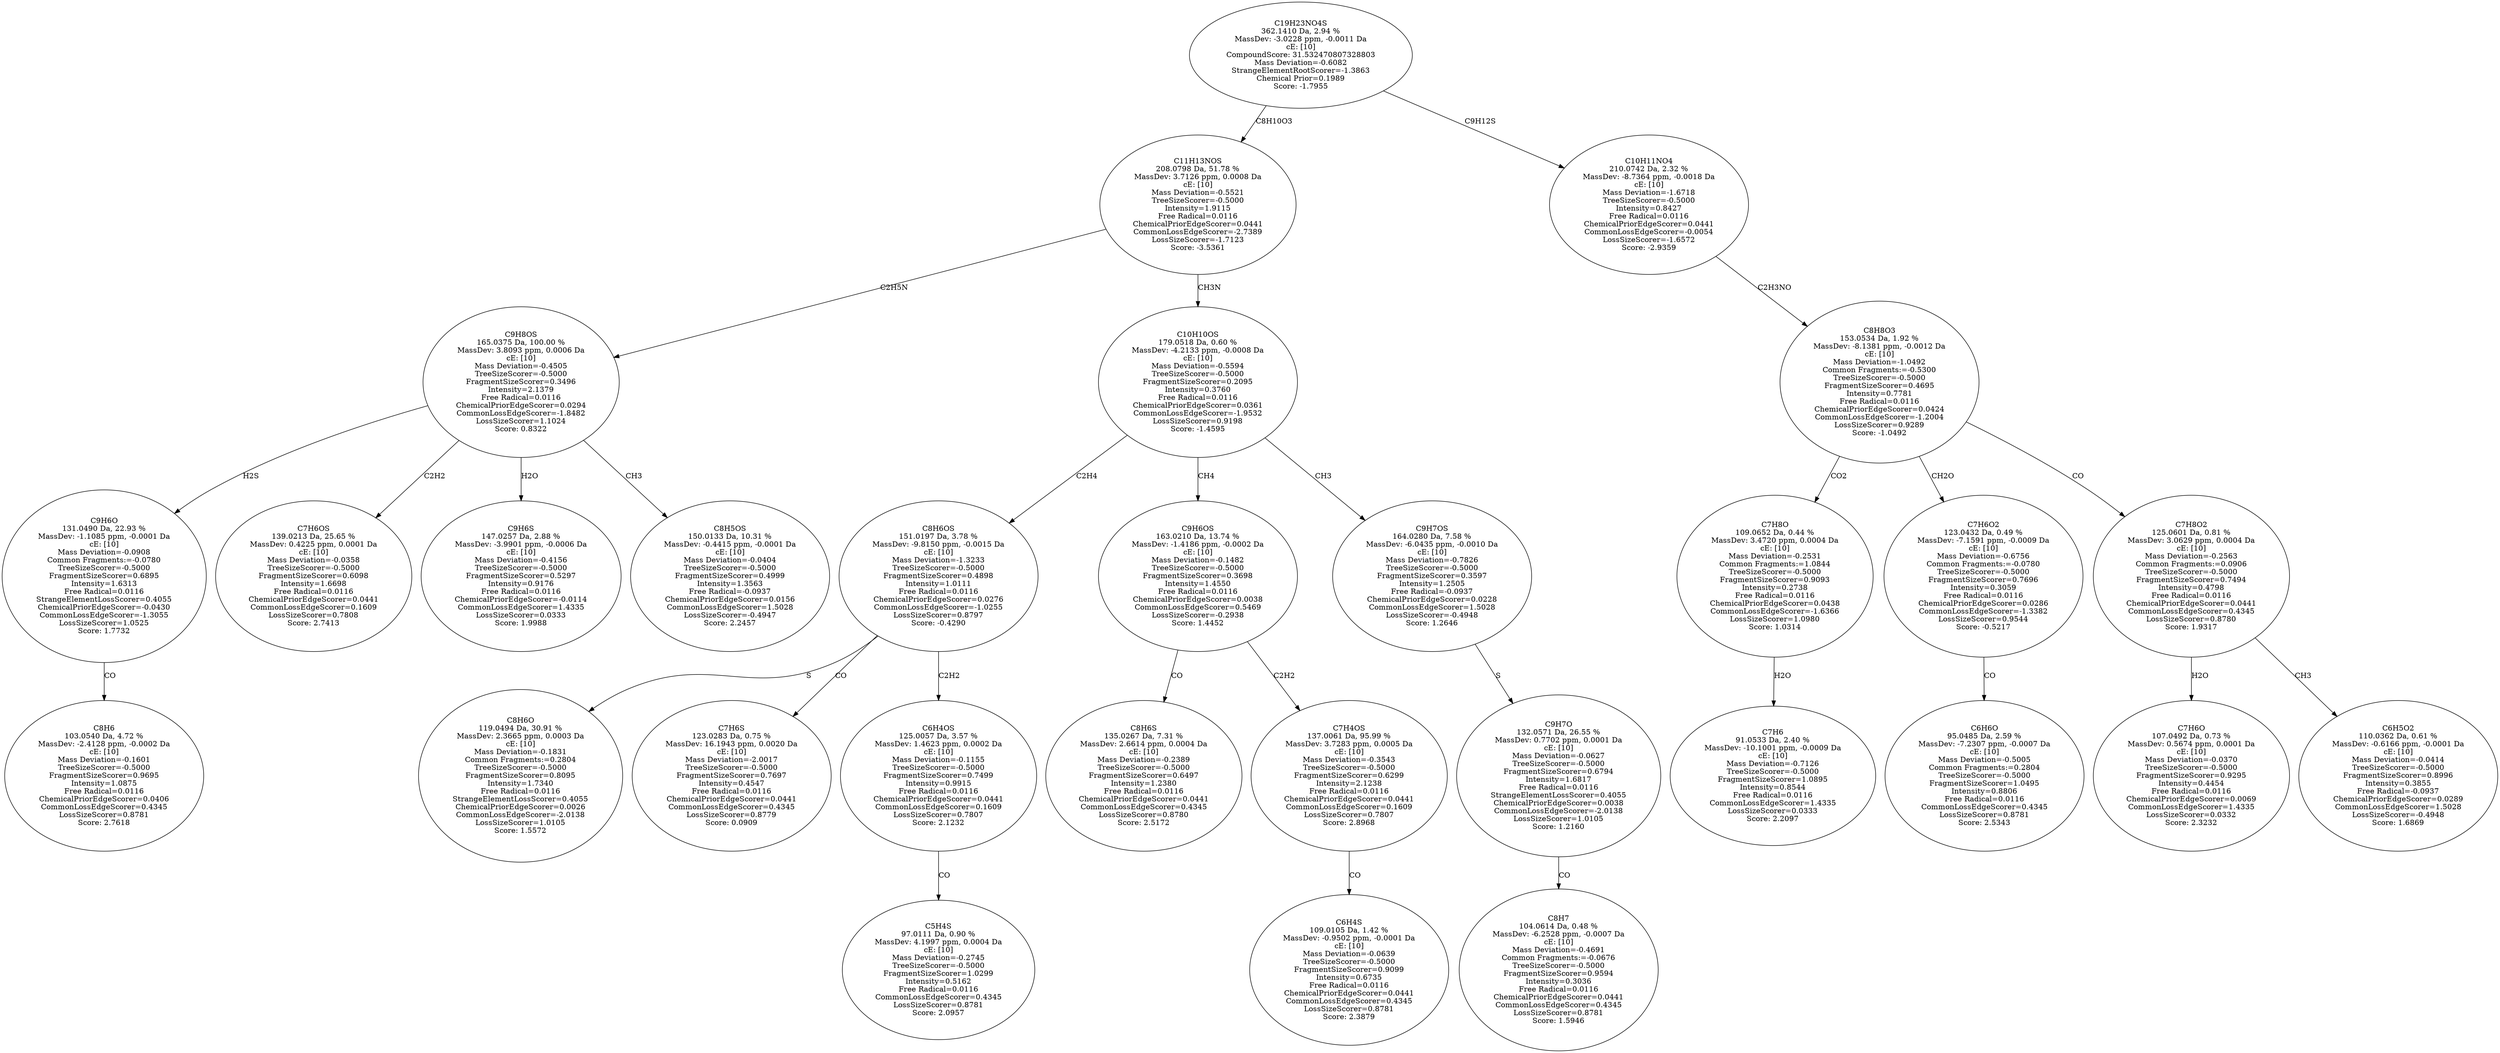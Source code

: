 strict digraph {
v1 [label="C8H6\n103.0540 Da, 4.72 %\nMassDev: -2.4128 ppm, -0.0002 Da\ncE: [10]\nMass Deviation=-0.1601\nTreeSizeScorer=-0.5000\nFragmentSizeScorer=0.9695\nIntensity=1.0875\nFree Radical=0.0116\nChemicalPriorEdgeScorer=0.0406\nCommonLossEdgeScorer=0.4345\nLossSizeScorer=0.8781\nScore: 2.7618"];
v2 [label="C9H6O\n131.0490 Da, 22.93 %\nMassDev: -1.1085 ppm, -0.0001 Da\ncE: [10]\nMass Deviation=-0.0908\nCommon Fragments:=-0.0780\nTreeSizeScorer=-0.5000\nFragmentSizeScorer=0.6895\nIntensity=1.6313\nFree Radical=0.0116\nStrangeElementLossScorer=0.4055\nChemicalPriorEdgeScorer=-0.0430\nCommonLossEdgeScorer=-1.3055\nLossSizeScorer=1.0525\nScore: 1.7732"];
v3 [label="C7H6OS\n139.0213 Da, 25.65 %\nMassDev: 0.4225 ppm, 0.0001 Da\ncE: [10]\nMass Deviation=-0.0358\nTreeSizeScorer=-0.5000\nFragmentSizeScorer=0.6098\nIntensity=1.6698\nFree Radical=0.0116\nChemicalPriorEdgeScorer=0.0441\nCommonLossEdgeScorer=0.1609\nLossSizeScorer=0.7808\nScore: 2.7413"];
v4 [label="C9H6S\n147.0257 Da, 2.88 %\nMassDev: -3.9901 ppm, -0.0006 Da\ncE: [10]\nMass Deviation=-0.4156\nTreeSizeScorer=-0.5000\nFragmentSizeScorer=0.5297\nIntensity=0.9176\nFree Radical=0.0116\nChemicalPriorEdgeScorer=-0.0114\nCommonLossEdgeScorer=1.4335\nLossSizeScorer=0.0333\nScore: 1.9988"];
v5 [label="C8H5OS\n150.0133 Da, 10.31 %\nMassDev: -0.4415 ppm, -0.0001 Da\ncE: [10]\nMass Deviation=-0.0404\nTreeSizeScorer=-0.5000\nFragmentSizeScorer=0.4999\nIntensity=1.3563\nFree Radical=-0.0937\nChemicalPriorEdgeScorer=0.0156\nCommonLossEdgeScorer=1.5028\nLossSizeScorer=-0.4947\nScore: 2.2457"];
v6 [label="C9H8OS\n165.0375 Da, 100.00 %\nMassDev: 3.8093 ppm, 0.0006 Da\ncE: [10]\nMass Deviation=-0.4505\nTreeSizeScorer=-0.5000\nFragmentSizeScorer=0.3496\nIntensity=2.1379\nFree Radical=0.0116\nChemicalPriorEdgeScorer=0.0294\nCommonLossEdgeScorer=-1.8482\nLossSizeScorer=1.1024\nScore: 0.8322"];
v7 [label="C8H6O\n119.0494 Da, 30.91 %\nMassDev: 2.3665 ppm, 0.0003 Da\ncE: [10]\nMass Deviation=-0.1831\nCommon Fragments:=0.2804\nTreeSizeScorer=-0.5000\nFragmentSizeScorer=0.8095\nIntensity=1.7340\nFree Radical=0.0116\nStrangeElementLossScorer=0.4055\nChemicalPriorEdgeScorer=0.0026\nCommonLossEdgeScorer=-2.0138\nLossSizeScorer=1.0105\nScore: 1.5572"];
v8 [label="C7H6S\n123.0283 Da, 0.75 %\nMassDev: 16.1943 ppm, 0.0020 Da\ncE: [10]\nMass Deviation=-2.0017\nTreeSizeScorer=-0.5000\nFragmentSizeScorer=0.7697\nIntensity=0.4547\nFree Radical=0.0116\nChemicalPriorEdgeScorer=0.0441\nCommonLossEdgeScorer=0.4345\nLossSizeScorer=0.8779\nScore: 0.0909"];
v9 [label="C5H4S\n97.0111 Da, 0.90 %\nMassDev: 4.1997 ppm, 0.0004 Da\ncE: [10]\nMass Deviation=-0.2745\nTreeSizeScorer=-0.5000\nFragmentSizeScorer=1.0299\nIntensity=0.5162\nFree Radical=0.0116\nCommonLossEdgeScorer=0.4345\nLossSizeScorer=0.8781\nScore: 2.0957"];
v10 [label="C6H4OS\n125.0057 Da, 3.57 %\nMassDev: 1.4623 ppm, 0.0002 Da\ncE: [10]\nMass Deviation=-0.1155\nTreeSizeScorer=-0.5000\nFragmentSizeScorer=0.7499\nIntensity=0.9915\nFree Radical=0.0116\nChemicalPriorEdgeScorer=0.0441\nCommonLossEdgeScorer=0.1609\nLossSizeScorer=0.7807\nScore: 2.1232"];
v11 [label="C8H6OS\n151.0197 Da, 3.78 %\nMassDev: -9.8150 ppm, -0.0015 Da\ncE: [10]\nMass Deviation=-1.3233\nTreeSizeScorer=-0.5000\nFragmentSizeScorer=0.4898\nIntensity=1.0111\nFree Radical=0.0116\nChemicalPriorEdgeScorer=0.0276\nCommonLossEdgeScorer=-1.0255\nLossSizeScorer=0.8797\nScore: -0.4290"];
v12 [label="C8H6S\n135.0267 Da, 7.31 %\nMassDev: 2.6614 ppm, 0.0004 Da\ncE: [10]\nMass Deviation=-0.2389\nTreeSizeScorer=-0.5000\nFragmentSizeScorer=0.6497\nIntensity=1.2380\nFree Radical=0.0116\nChemicalPriorEdgeScorer=0.0441\nCommonLossEdgeScorer=0.4345\nLossSizeScorer=0.8780\nScore: 2.5172"];
v13 [label="C6H4S\n109.0105 Da, 1.42 %\nMassDev: -0.9502 ppm, -0.0001 Da\ncE: [10]\nMass Deviation=-0.0639\nTreeSizeScorer=-0.5000\nFragmentSizeScorer=0.9099\nIntensity=0.6735\nFree Radical=0.0116\nChemicalPriorEdgeScorer=0.0441\nCommonLossEdgeScorer=0.4345\nLossSizeScorer=0.8781\nScore: 2.3879"];
v14 [label="C7H4OS\n137.0061 Da, 95.99 %\nMassDev: 3.7283 ppm, 0.0005 Da\ncE: [10]\nMass Deviation=-0.3543\nTreeSizeScorer=-0.5000\nFragmentSizeScorer=0.6299\nIntensity=2.1238\nFree Radical=0.0116\nChemicalPriorEdgeScorer=0.0441\nCommonLossEdgeScorer=0.1609\nLossSizeScorer=0.7807\nScore: 2.8968"];
v15 [label="C9H6OS\n163.0210 Da, 13.74 %\nMassDev: -1.4186 ppm, -0.0002 Da\ncE: [10]\nMass Deviation=-0.1482\nTreeSizeScorer=-0.5000\nFragmentSizeScorer=0.3698\nIntensity=1.4550\nFree Radical=0.0116\nChemicalPriorEdgeScorer=0.0038\nCommonLossEdgeScorer=0.5469\nLossSizeScorer=-0.2938\nScore: 1.4452"];
v16 [label="C8H7\n104.0614 Da, 0.48 %\nMassDev: -6.2528 ppm, -0.0007 Da\ncE: [10]\nMass Deviation=-0.4691\nCommon Fragments:=-0.0676\nTreeSizeScorer=-0.5000\nFragmentSizeScorer=0.9594\nIntensity=0.3036\nFree Radical=0.0116\nChemicalPriorEdgeScorer=0.0441\nCommonLossEdgeScorer=0.4345\nLossSizeScorer=0.8781\nScore: 1.5946"];
v17 [label="C9H7O\n132.0571 Da, 26.55 %\nMassDev: 0.7702 ppm, 0.0001 Da\ncE: [10]\nMass Deviation=-0.0627\nTreeSizeScorer=-0.5000\nFragmentSizeScorer=0.6794\nIntensity=1.6817\nFree Radical=0.0116\nStrangeElementLossScorer=0.4055\nChemicalPriorEdgeScorer=0.0038\nCommonLossEdgeScorer=-2.0138\nLossSizeScorer=1.0105\nScore: 1.2160"];
v18 [label="C9H7OS\n164.0280 Da, 7.58 %\nMassDev: -6.0435 ppm, -0.0010 Da\ncE: [10]\nMass Deviation=-0.7826\nTreeSizeScorer=-0.5000\nFragmentSizeScorer=0.3597\nIntensity=1.2505\nFree Radical=-0.0937\nChemicalPriorEdgeScorer=0.0228\nCommonLossEdgeScorer=1.5028\nLossSizeScorer=-0.4948\nScore: 1.2646"];
v19 [label="C10H10OS\n179.0518 Da, 0.60 %\nMassDev: -4.2133 ppm, -0.0008 Da\ncE: [10]\nMass Deviation=-0.5594\nTreeSizeScorer=-0.5000\nFragmentSizeScorer=0.2095\nIntensity=0.3760\nFree Radical=0.0116\nChemicalPriorEdgeScorer=0.0361\nCommonLossEdgeScorer=-1.9532\nLossSizeScorer=0.9198\nScore: -1.4595"];
v20 [label="C11H13NOS\n208.0798 Da, 51.78 %\nMassDev: 3.7126 ppm, 0.0008 Da\ncE: [10]\nMass Deviation=-0.5521\nTreeSizeScorer=-0.5000\nIntensity=1.9115\nFree Radical=0.0116\nChemicalPriorEdgeScorer=0.0441\nCommonLossEdgeScorer=-2.7389\nLossSizeScorer=-1.7123\nScore: -3.5361"];
v21 [label="C7H6\n91.0533 Da, 2.40 %\nMassDev: -10.1001 ppm, -0.0009 Da\ncE: [10]\nMass Deviation=-0.7126\nTreeSizeScorer=-0.5000\nFragmentSizeScorer=1.0895\nIntensity=0.8544\nFree Radical=0.0116\nCommonLossEdgeScorer=1.4335\nLossSizeScorer=0.0333\nScore: 2.2097"];
v22 [label="C7H8O\n109.0652 Da, 0.44 %\nMassDev: 3.4720 ppm, 0.0004 Da\ncE: [10]\nMass Deviation=-0.2531\nCommon Fragments:=1.0844\nTreeSizeScorer=-0.5000\nFragmentSizeScorer=0.9093\nIntensity=0.2738\nFree Radical=0.0116\nChemicalPriorEdgeScorer=0.0438\nCommonLossEdgeScorer=-1.6366\nLossSizeScorer=1.0980\nScore: 1.0314"];
v23 [label="C6H6O\n95.0485 Da, 2.59 %\nMassDev: -7.2307 ppm, -0.0007 Da\ncE: [10]\nMass Deviation=-0.5005\nCommon Fragments:=0.2804\nTreeSizeScorer=-0.5000\nFragmentSizeScorer=1.0495\nIntensity=0.8806\nFree Radical=0.0116\nCommonLossEdgeScorer=0.4345\nLossSizeScorer=0.8781\nScore: 2.5343"];
v24 [label="C7H6O2\n123.0432 Da, 0.49 %\nMassDev: -7.1591 ppm, -0.0009 Da\ncE: [10]\nMass Deviation=-0.6756\nCommon Fragments:=-0.0780\nTreeSizeScorer=-0.5000\nFragmentSizeScorer=0.7696\nIntensity=0.3059\nFree Radical=0.0116\nChemicalPriorEdgeScorer=0.0286\nCommonLossEdgeScorer=-1.3382\nLossSizeScorer=0.9544\nScore: -0.5217"];
v25 [label="C7H6O\n107.0492 Da, 0.73 %\nMassDev: 0.5674 ppm, 0.0001 Da\ncE: [10]\nMass Deviation=-0.0370\nTreeSizeScorer=-0.5000\nFragmentSizeScorer=0.9295\nIntensity=0.4454\nFree Radical=0.0116\nChemicalPriorEdgeScorer=0.0069\nCommonLossEdgeScorer=1.4335\nLossSizeScorer=0.0332\nScore: 2.3232"];
v26 [label="C6H5O2\n110.0362 Da, 0.61 %\nMassDev: -0.6166 ppm, -0.0001 Da\ncE: [10]\nMass Deviation=-0.0414\nTreeSizeScorer=-0.5000\nFragmentSizeScorer=0.8996\nIntensity=0.3855\nFree Radical=-0.0937\nChemicalPriorEdgeScorer=0.0289\nCommonLossEdgeScorer=1.5028\nLossSizeScorer=-0.4948\nScore: 1.6869"];
v27 [label="C7H8O2\n125.0601 Da, 0.81 %\nMassDev: 3.0629 ppm, 0.0004 Da\ncE: [10]\nMass Deviation=-0.2563\nCommon Fragments:=0.0906\nTreeSizeScorer=-0.5000\nFragmentSizeScorer=0.7494\nIntensity=0.4798\nFree Radical=0.0116\nChemicalPriorEdgeScorer=0.0441\nCommonLossEdgeScorer=0.4345\nLossSizeScorer=0.8780\nScore: 1.9317"];
v28 [label="C8H8O3\n153.0534 Da, 1.92 %\nMassDev: -8.1381 ppm, -0.0012 Da\ncE: [10]\nMass Deviation=-1.0492\nCommon Fragments:=-0.5300\nTreeSizeScorer=-0.5000\nFragmentSizeScorer=0.4695\nIntensity=0.7781\nFree Radical=0.0116\nChemicalPriorEdgeScorer=0.0424\nCommonLossEdgeScorer=-1.2004\nLossSizeScorer=0.9289\nScore: -1.0492"];
v29 [label="C10H11NO4\n210.0742 Da, 2.32 %\nMassDev: -8.7364 ppm, -0.0018 Da\ncE: [10]\nMass Deviation=-1.6718\nTreeSizeScorer=-0.5000\nIntensity=0.8427\nFree Radical=0.0116\nChemicalPriorEdgeScorer=0.0441\nCommonLossEdgeScorer=-0.0054\nLossSizeScorer=-1.6572\nScore: -2.9359"];
v30 [label="C19H23NO4S\n362.1410 Da, 2.94 %\nMassDev: -3.0228 ppm, -0.0011 Da\ncE: [10]\nCompoundScore: 31.532470807328803\nMass Deviation=-0.6082\nStrangeElementRootScorer=-1.3863\nChemical Prior=0.1989\nScore: -1.7955"];
v2 -> v1 [label="CO"];
v6 -> v2 [label="H2S"];
v6 -> v3 [label="C2H2"];
v6 -> v4 [label="H2O"];
v6 -> v5 [label="CH3"];
v20 -> v6 [label="C2H5N"];
v11 -> v7 [label="S"];
v11 -> v8 [label="CO"];
v10 -> v9 [label="CO"];
v11 -> v10 [label="C2H2"];
v19 -> v11 [label="C2H4"];
v15 -> v12 [label="CO"];
v14 -> v13 [label="CO"];
v15 -> v14 [label="C2H2"];
v19 -> v15 [label="CH4"];
v17 -> v16 [label="CO"];
v18 -> v17 [label="S"];
v19 -> v18 [label="CH3"];
v20 -> v19 [label="CH3N"];
v30 -> v20 [label="C8H10O3"];
v22 -> v21 [label="H2O"];
v28 -> v22 [label="CO2"];
v24 -> v23 [label="CO"];
v28 -> v24 [label="CH2O"];
v27 -> v25 [label="H2O"];
v27 -> v26 [label="CH3"];
v28 -> v27 [label="CO"];
v29 -> v28 [label="C2H3NO"];
v30 -> v29 [label="C9H12S"];
}